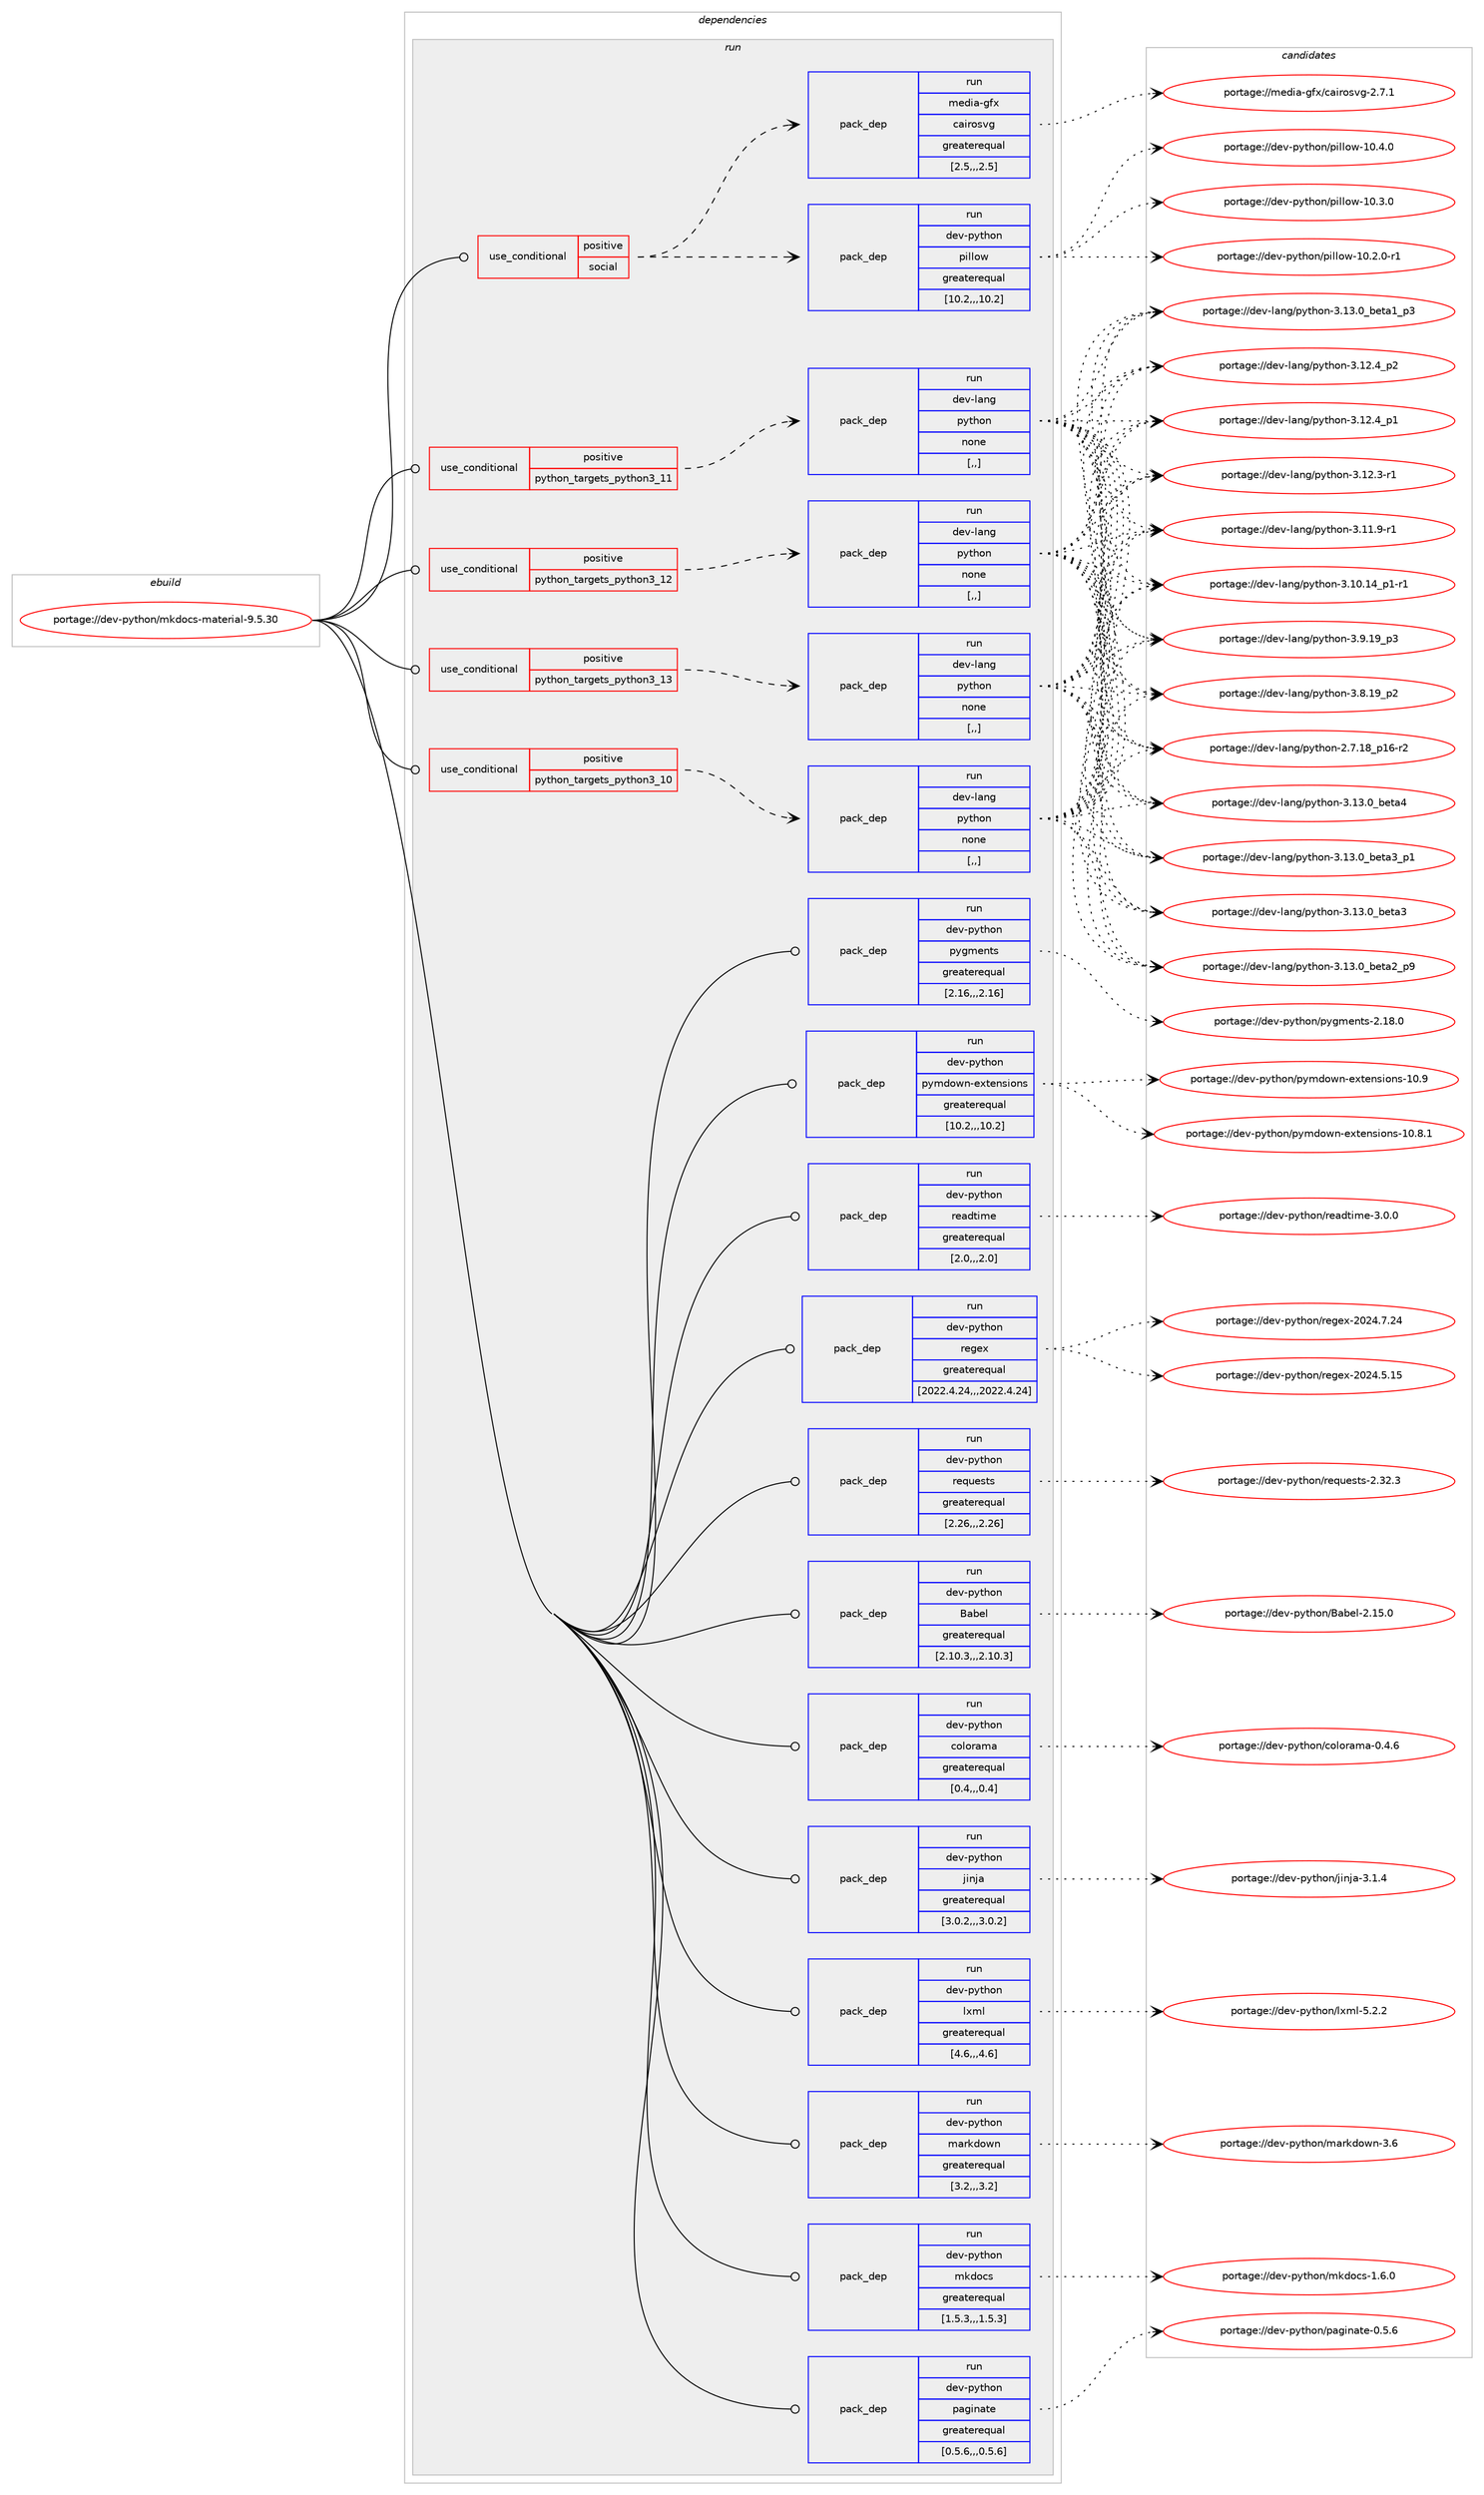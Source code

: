 digraph prolog {

# *************
# Graph options
# *************

newrank=true;
concentrate=true;
compound=true;
graph [rankdir=LR,fontname=Helvetica,fontsize=10,ranksep=1.5];#, ranksep=2.5, nodesep=0.2];
edge  [arrowhead=vee];
node  [fontname=Helvetica,fontsize=10];

# **********
# The ebuild
# **********

subgraph cluster_leftcol {
color=gray;
label=<<i>ebuild</i>>;
id [label="portage://dev-python/mkdocs-material-9.5.30", color=red, width=4, href="../dev-python/mkdocs-material-9.5.30.svg"];
}

# ****************
# The dependencies
# ****************

subgraph cluster_midcol {
color=gray;
label=<<i>dependencies</i>>;
subgraph cluster_compile {
fillcolor="#eeeeee";
style=filled;
label=<<i>compile</i>>;
}
subgraph cluster_compileandrun {
fillcolor="#eeeeee";
style=filled;
label=<<i>compile and run</i>>;
}
subgraph cluster_run {
fillcolor="#eeeeee";
style=filled;
label=<<i>run</i>>;
subgraph cond34970 {
dependency151725 [label=<<TABLE BORDER="0" CELLBORDER="1" CELLSPACING="0" CELLPADDING="4"><TR><TD ROWSPAN="3" CELLPADDING="10">use_conditional</TD></TR><TR><TD>positive</TD></TR><TR><TD>python_targets_python3_10</TD></TR></TABLE>>, shape=none, color=red];
subgraph pack115506 {
dependency151726 [label=<<TABLE BORDER="0" CELLBORDER="1" CELLSPACING="0" CELLPADDING="4" WIDTH="220"><TR><TD ROWSPAN="6" CELLPADDING="30">pack_dep</TD></TR><TR><TD WIDTH="110">run</TD></TR><TR><TD>dev-lang</TD></TR><TR><TD>python</TD></TR><TR><TD>none</TD></TR><TR><TD>[,,]</TD></TR></TABLE>>, shape=none, color=blue];
}
dependency151725:e -> dependency151726:w [weight=20,style="dashed",arrowhead="vee"];
}
id:e -> dependency151725:w [weight=20,style="solid",arrowhead="odot"];
subgraph cond34971 {
dependency151727 [label=<<TABLE BORDER="0" CELLBORDER="1" CELLSPACING="0" CELLPADDING="4"><TR><TD ROWSPAN="3" CELLPADDING="10">use_conditional</TD></TR><TR><TD>positive</TD></TR><TR><TD>python_targets_python3_11</TD></TR></TABLE>>, shape=none, color=red];
subgraph pack115507 {
dependency151728 [label=<<TABLE BORDER="0" CELLBORDER="1" CELLSPACING="0" CELLPADDING="4" WIDTH="220"><TR><TD ROWSPAN="6" CELLPADDING="30">pack_dep</TD></TR><TR><TD WIDTH="110">run</TD></TR><TR><TD>dev-lang</TD></TR><TR><TD>python</TD></TR><TR><TD>none</TD></TR><TR><TD>[,,]</TD></TR></TABLE>>, shape=none, color=blue];
}
dependency151727:e -> dependency151728:w [weight=20,style="dashed",arrowhead="vee"];
}
id:e -> dependency151727:w [weight=20,style="solid",arrowhead="odot"];
subgraph cond34972 {
dependency151729 [label=<<TABLE BORDER="0" CELLBORDER="1" CELLSPACING="0" CELLPADDING="4"><TR><TD ROWSPAN="3" CELLPADDING="10">use_conditional</TD></TR><TR><TD>positive</TD></TR><TR><TD>python_targets_python3_12</TD></TR></TABLE>>, shape=none, color=red];
subgraph pack115508 {
dependency151730 [label=<<TABLE BORDER="0" CELLBORDER="1" CELLSPACING="0" CELLPADDING="4" WIDTH="220"><TR><TD ROWSPAN="6" CELLPADDING="30">pack_dep</TD></TR><TR><TD WIDTH="110">run</TD></TR><TR><TD>dev-lang</TD></TR><TR><TD>python</TD></TR><TR><TD>none</TD></TR><TR><TD>[,,]</TD></TR></TABLE>>, shape=none, color=blue];
}
dependency151729:e -> dependency151730:w [weight=20,style="dashed",arrowhead="vee"];
}
id:e -> dependency151729:w [weight=20,style="solid",arrowhead="odot"];
subgraph cond34973 {
dependency151731 [label=<<TABLE BORDER="0" CELLBORDER="1" CELLSPACING="0" CELLPADDING="4"><TR><TD ROWSPAN="3" CELLPADDING="10">use_conditional</TD></TR><TR><TD>positive</TD></TR><TR><TD>python_targets_python3_13</TD></TR></TABLE>>, shape=none, color=red];
subgraph pack115509 {
dependency151732 [label=<<TABLE BORDER="0" CELLBORDER="1" CELLSPACING="0" CELLPADDING="4" WIDTH="220"><TR><TD ROWSPAN="6" CELLPADDING="30">pack_dep</TD></TR><TR><TD WIDTH="110">run</TD></TR><TR><TD>dev-lang</TD></TR><TR><TD>python</TD></TR><TR><TD>none</TD></TR><TR><TD>[,,]</TD></TR></TABLE>>, shape=none, color=blue];
}
dependency151731:e -> dependency151732:w [weight=20,style="dashed",arrowhead="vee"];
}
id:e -> dependency151731:w [weight=20,style="solid",arrowhead="odot"];
subgraph cond34974 {
dependency151733 [label=<<TABLE BORDER="0" CELLBORDER="1" CELLSPACING="0" CELLPADDING="4"><TR><TD ROWSPAN="3" CELLPADDING="10">use_conditional</TD></TR><TR><TD>positive</TD></TR><TR><TD>social</TD></TR></TABLE>>, shape=none, color=red];
subgraph pack115510 {
dependency151734 [label=<<TABLE BORDER="0" CELLBORDER="1" CELLSPACING="0" CELLPADDING="4" WIDTH="220"><TR><TD ROWSPAN="6" CELLPADDING="30">pack_dep</TD></TR><TR><TD WIDTH="110">run</TD></TR><TR><TD>dev-python</TD></TR><TR><TD>pillow</TD></TR><TR><TD>greaterequal</TD></TR><TR><TD>[10.2,,,10.2]</TD></TR></TABLE>>, shape=none, color=blue];
}
dependency151733:e -> dependency151734:w [weight=20,style="dashed",arrowhead="vee"];
subgraph pack115511 {
dependency151735 [label=<<TABLE BORDER="0" CELLBORDER="1" CELLSPACING="0" CELLPADDING="4" WIDTH="220"><TR><TD ROWSPAN="6" CELLPADDING="30">pack_dep</TD></TR><TR><TD WIDTH="110">run</TD></TR><TR><TD>media-gfx</TD></TR><TR><TD>cairosvg</TD></TR><TR><TD>greaterequal</TD></TR><TR><TD>[2.5,,,2.5]</TD></TR></TABLE>>, shape=none, color=blue];
}
dependency151733:e -> dependency151735:w [weight=20,style="dashed",arrowhead="vee"];
}
id:e -> dependency151733:w [weight=20,style="solid",arrowhead="odot"];
subgraph pack115512 {
dependency151736 [label=<<TABLE BORDER="0" CELLBORDER="1" CELLSPACING="0" CELLPADDING="4" WIDTH="220"><TR><TD ROWSPAN="6" CELLPADDING="30">pack_dep</TD></TR><TR><TD WIDTH="110">run</TD></TR><TR><TD>dev-python</TD></TR><TR><TD>Babel</TD></TR><TR><TD>greaterequal</TD></TR><TR><TD>[2.10.3,,,2.10.3]</TD></TR></TABLE>>, shape=none, color=blue];
}
id:e -> dependency151736:w [weight=20,style="solid",arrowhead="odot"];
subgraph pack115513 {
dependency151737 [label=<<TABLE BORDER="0" CELLBORDER="1" CELLSPACING="0" CELLPADDING="4" WIDTH="220"><TR><TD ROWSPAN="6" CELLPADDING="30">pack_dep</TD></TR><TR><TD WIDTH="110">run</TD></TR><TR><TD>dev-python</TD></TR><TR><TD>colorama</TD></TR><TR><TD>greaterequal</TD></TR><TR><TD>[0.4,,,0.4]</TD></TR></TABLE>>, shape=none, color=blue];
}
id:e -> dependency151737:w [weight=20,style="solid",arrowhead="odot"];
subgraph pack115514 {
dependency151738 [label=<<TABLE BORDER="0" CELLBORDER="1" CELLSPACING="0" CELLPADDING="4" WIDTH="220"><TR><TD ROWSPAN="6" CELLPADDING="30">pack_dep</TD></TR><TR><TD WIDTH="110">run</TD></TR><TR><TD>dev-python</TD></TR><TR><TD>jinja</TD></TR><TR><TD>greaterequal</TD></TR><TR><TD>[3.0.2,,,3.0.2]</TD></TR></TABLE>>, shape=none, color=blue];
}
id:e -> dependency151738:w [weight=20,style="solid",arrowhead="odot"];
subgraph pack115515 {
dependency151739 [label=<<TABLE BORDER="0" CELLBORDER="1" CELLSPACING="0" CELLPADDING="4" WIDTH="220"><TR><TD ROWSPAN="6" CELLPADDING="30">pack_dep</TD></TR><TR><TD WIDTH="110">run</TD></TR><TR><TD>dev-python</TD></TR><TR><TD>lxml</TD></TR><TR><TD>greaterequal</TD></TR><TR><TD>[4.6,,,4.6]</TD></TR></TABLE>>, shape=none, color=blue];
}
id:e -> dependency151739:w [weight=20,style="solid",arrowhead="odot"];
subgraph pack115516 {
dependency151740 [label=<<TABLE BORDER="0" CELLBORDER="1" CELLSPACING="0" CELLPADDING="4" WIDTH="220"><TR><TD ROWSPAN="6" CELLPADDING="30">pack_dep</TD></TR><TR><TD WIDTH="110">run</TD></TR><TR><TD>dev-python</TD></TR><TR><TD>markdown</TD></TR><TR><TD>greaterequal</TD></TR><TR><TD>[3.2,,,3.2]</TD></TR></TABLE>>, shape=none, color=blue];
}
id:e -> dependency151740:w [weight=20,style="solid",arrowhead="odot"];
subgraph pack115517 {
dependency151741 [label=<<TABLE BORDER="0" CELLBORDER="1" CELLSPACING="0" CELLPADDING="4" WIDTH="220"><TR><TD ROWSPAN="6" CELLPADDING="30">pack_dep</TD></TR><TR><TD WIDTH="110">run</TD></TR><TR><TD>dev-python</TD></TR><TR><TD>mkdocs</TD></TR><TR><TD>greaterequal</TD></TR><TR><TD>[1.5.3,,,1.5.3]</TD></TR></TABLE>>, shape=none, color=blue];
}
id:e -> dependency151741:w [weight=20,style="solid",arrowhead="odot"];
subgraph pack115518 {
dependency151742 [label=<<TABLE BORDER="0" CELLBORDER="1" CELLSPACING="0" CELLPADDING="4" WIDTH="220"><TR><TD ROWSPAN="6" CELLPADDING="30">pack_dep</TD></TR><TR><TD WIDTH="110">run</TD></TR><TR><TD>dev-python</TD></TR><TR><TD>paginate</TD></TR><TR><TD>greaterequal</TD></TR><TR><TD>[0.5.6,,,0.5.6]</TD></TR></TABLE>>, shape=none, color=blue];
}
id:e -> dependency151742:w [weight=20,style="solid",arrowhead="odot"];
subgraph pack115519 {
dependency151743 [label=<<TABLE BORDER="0" CELLBORDER="1" CELLSPACING="0" CELLPADDING="4" WIDTH="220"><TR><TD ROWSPAN="6" CELLPADDING="30">pack_dep</TD></TR><TR><TD WIDTH="110">run</TD></TR><TR><TD>dev-python</TD></TR><TR><TD>pygments</TD></TR><TR><TD>greaterequal</TD></TR><TR><TD>[2.16,,,2.16]</TD></TR></TABLE>>, shape=none, color=blue];
}
id:e -> dependency151743:w [weight=20,style="solid",arrowhead="odot"];
subgraph pack115520 {
dependency151744 [label=<<TABLE BORDER="0" CELLBORDER="1" CELLSPACING="0" CELLPADDING="4" WIDTH="220"><TR><TD ROWSPAN="6" CELLPADDING="30">pack_dep</TD></TR><TR><TD WIDTH="110">run</TD></TR><TR><TD>dev-python</TD></TR><TR><TD>pymdown-extensions</TD></TR><TR><TD>greaterequal</TD></TR><TR><TD>[10.2,,,10.2]</TD></TR></TABLE>>, shape=none, color=blue];
}
id:e -> dependency151744:w [weight=20,style="solid",arrowhead="odot"];
subgraph pack115521 {
dependency151745 [label=<<TABLE BORDER="0" CELLBORDER="1" CELLSPACING="0" CELLPADDING="4" WIDTH="220"><TR><TD ROWSPAN="6" CELLPADDING="30">pack_dep</TD></TR><TR><TD WIDTH="110">run</TD></TR><TR><TD>dev-python</TD></TR><TR><TD>readtime</TD></TR><TR><TD>greaterequal</TD></TR><TR><TD>[2.0,,,2.0]</TD></TR></TABLE>>, shape=none, color=blue];
}
id:e -> dependency151745:w [weight=20,style="solid",arrowhead="odot"];
subgraph pack115522 {
dependency151746 [label=<<TABLE BORDER="0" CELLBORDER="1" CELLSPACING="0" CELLPADDING="4" WIDTH="220"><TR><TD ROWSPAN="6" CELLPADDING="30">pack_dep</TD></TR><TR><TD WIDTH="110">run</TD></TR><TR><TD>dev-python</TD></TR><TR><TD>regex</TD></TR><TR><TD>greaterequal</TD></TR><TR><TD>[2022.4.24,,,2022.4.24]</TD></TR></TABLE>>, shape=none, color=blue];
}
id:e -> dependency151746:w [weight=20,style="solid",arrowhead="odot"];
subgraph pack115523 {
dependency151747 [label=<<TABLE BORDER="0" CELLBORDER="1" CELLSPACING="0" CELLPADDING="4" WIDTH="220"><TR><TD ROWSPAN="6" CELLPADDING="30">pack_dep</TD></TR><TR><TD WIDTH="110">run</TD></TR><TR><TD>dev-python</TD></TR><TR><TD>requests</TD></TR><TR><TD>greaterequal</TD></TR><TR><TD>[2.26,,,2.26]</TD></TR></TABLE>>, shape=none, color=blue];
}
id:e -> dependency151747:w [weight=20,style="solid",arrowhead="odot"];
}
}

# **************
# The candidates
# **************

subgraph cluster_choices {
rank=same;
color=gray;
label=<<i>candidates</i>>;

subgraph choice115506 {
color=black;
nodesep=1;
choice1001011184510897110103471121211161041111104551464951464895981011169752 [label="portage://dev-lang/python-3.13.0_beta4", color=red, width=4,href="../dev-lang/python-3.13.0_beta4.svg"];
choice10010111845108971101034711212111610411111045514649514648959810111697519511249 [label="portage://dev-lang/python-3.13.0_beta3_p1", color=red, width=4,href="../dev-lang/python-3.13.0_beta3_p1.svg"];
choice1001011184510897110103471121211161041111104551464951464895981011169751 [label="portage://dev-lang/python-3.13.0_beta3", color=red, width=4,href="../dev-lang/python-3.13.0_beta3.svg"];
choice10010111845108971101034711212111610411111045514649514648959810111697509511257 [label="portage://dev-lang/python-3.13.0_beta2_p9", color=red, width=4,href="../dev-lang/python-3.13.0_beta2_p9.svg"];
choice10010111845108971101034711212111610411111045514649514648959810111697499511251 [label="portage://dev-lang/python-3.13.0_beta1_p3", color=red, width=4,href="../dev-lang/python-3.13.0_beta1_p3.svg"];
choice100101118451089711010347112121116104111110455146495046529511250 [label="portage://dev-lang/python-3.12.4_p2", color=red, width=4,href="../dev-lang/python-3.12.4_p2.svg"];
choice100101118451089711010347112121116104111110455146495046529511249 [label="portage://dev-lang/python-3.12.4_p1", color=red, width=4,href="../dev-lang/python-3.12.4_p1.svg"];
choice100101118451089711010347112121116104111110455146495046514511449 [label="portage://dev-lang/python-3.12.3-r1", color=red, width=4,href="../dev-lang/python-3.12.3-r1.svg"];
choice100101118451089711010347112121116104111110455146494946574511449 [label="portage://dev-lang/python-3.11.9-r1", color=red, width=4,href="../dev-lang/python-3.11.9-r1.svg"];
choice100101118451089711010347112121116104111110455146494846495295112494511449 [label="portage://dev-lang/python-3.10.14_p1-r1", color=red, width=4,href="../dev-lang/python-3.10.14_p1-r1.svg"];
choice100101118451089711010347112121116104111110455146574649579511251 [label="portage://dev-lang/python-3.9.19_p3", color=red, width=4,href="../dev-lang/python-3.9.19_p3.svg"];
choice100101118451089711010347112121116104111110455146564649579511250 [label="portage://dev-lang/python-3.8.19_p2", color=red, width=4,href="../dev-lang/python-3.8.19_p2.svg"];
choice100101118451089711010347112121116104111110455046554649569511249544511450 [label="portage://dev-lang/python-2.7.18_p16-r2", color=red, width=4,href="../dev-lang/python-2.7.18_p16-r2.svg"];
dependency151726:e -> choice1001011184510897110103471121211161041111104551464951464895981011169752:w [style=dotted,weight="100"];
dependency151726:e -> choice10010111845108971101034711212111610411111045514649514648959810111697519511249:w [style=dotted,weight="100"];
dependency151726:e -> choice1001011184510897110103471121211161041111104551464951464895981011169751:w [style=dotted,weight="100"];
dependency151726:e -> choice10010111845108971101034711212111610411111045514649514648959810111697509511257:w [style=dotted,weight="100"];
dependency151726:e -> choice10010111845108971101034711212111610411111045514649514648959810111697499511251:w [style=dotted,weight="100"];
dependency151726:e -> choice100101118451089711010347112121116104111110455146495046529511250:w [style=dotted,weight="100"];
dependency151726:e -> choice100101118451089711010347112121116104111110455146495046529511249:w [style=dotted,weight="100"];
dependency151726:e -> choice100101118451089711010347112121116104111110455146495046514511449:w [style=dotted,weight="100"];
dependency151726:e -> choice100101118451089711010347112121116104111110455146494946574511449:w [style=dotted,weight="100"];
dependency151726:e -> choice100101118451089711010347112121116104111110455146494846495295112494511449:w [style=dotted,weight="100"];
dependency151726:e -> choice100101118451089711010347112121116104111110455146574649579511251:w [style=dotted,weight="100"];
dependency151726:e -> choice100101118451089711010347112121116104111110455146564649579511250:w [style=dotted,weight="100"];
dependency151726:e -> choice100101118451089711010347112121116104111110455046554649569511249544511450:w [style=dotted,weight="100"];
}
subgraph choice115507 {
color=black;
nodesep=1;
choice1001011184510897110103471121211161041111104551464951464895981011169752 [label="portage://dev-lang/python-3.13.0_beta4", color=red, width=4,href="../dev-lang/python-3.13.0_beta4.svg"];
choice10010111845108971101034711212111610411111045514649514648959810111697519511249 [label="portage://dev-lang/python-3.13.0_beta3_p1", color=red, width=4,href="../dev-lang/python-3.13.0_beta3_p1.svg"];
choice1001011184510897110103471121211161041111104551464951464895981011169751 [label="portage://dev-lang/python-3.13.0_beta3", color=red, width=4,href="../dev-lang/python-3.13.0_beta3.svg"];
choice10010111845108971101034711212111610411111045514649514648959810111697509511257 [label="portage://dev-lang/python-3.13.0_beta2_p9", color=red, width=4,href="../dev-lang/python-3.13.0_beta2_p9.svg"];
choice10010111845108971101034711212111610411111045514649514648959810111697499511251 [label="portage://dev-lang/python-3.13.0_beta1_p3", color=red, width=4,href="../dev-lang/python-3.13.0_beta1_p3.svg"];
choice100101118451089711010347112121116104111110455146495046529511250 [label="portage://dev-lang/python-3.12.4_p2", color=red, width=4,href="../dev-lang/python-3.12.4_p2.svg"];
choice100101118451089711010347112121116104111110455146495046529511249 [label="portage://dev-lang/python-3.12.4_p1", color=red, width=4,href="../dev-lang/python-3.12.4_p1.svg"];
choice100101118451089711010347112121116104111110455146495046514511449 [label="portage://dev-lang/python-3.12.3-r1", color=red, width=4,href="../dev-lang/python-3.12.3-r1.svg"];
choice100101118451089711010347112121116104111110455146494946574511449 [label="portage://dev-lang/python-3.11.9-r1", color=red, width=4,href="../dev-lang/python-3.11.9-r1.svg"];
choice100101118451089711010347112121116104111110455146494846495295112494511449 [label="portage://dev-lang/python-3.10.14_p1-r1", color=red, width=4,href="../dev-lang/python-3.10.14_p1-r1.svg"];
choice100101118451089711010347112121116104111110455146574649579511251 [label="portage://dev-lang/python-3.9.19_p3", color=red, width=4,href="../dev-lang/python-3.9.19_p3.svg"];
choice100101118451089711010347112121116104111110455146564649579511250 [label="portage://dev-lang/python-3.8.19_p2", color=red, width=4,href="../dev-lang/python-3.8.19_p2.svg"];
choice100101118451089711010347112121116104111110455046554649569511249544511450 [label="portage://dev-lang/python-2.7.18_p16-r2", color=red, width=4,href="../dev-lang/python-2.7.18_p16-r2.svg"];
dependency151728:e -> choice1001011184510897110103471121211161041111104551464951464895981011169752:w [style=dotted,weight="100"];
dependency151728:e -> choice10010111845108971101034711212111610411111045514649514648959810111697519511249:w [style=dotted,weight="100"];
dependency151728:e -> choice1001011184510897110103471121211161041111104551464951464895981011169751:w [style=dotted,weight="100"];
dependency151728:e -> choice10010111845108971101034711212111610411111045514649514648959810111697509511257:w [style=dotted,weight="100"];
dependency151728:e -> choice10010111845108971101034711212111610411111045514649514648959810111697499511251:w [style=dotted,weight="100"];
dependency151728:e -> choice100101118451089711010347112121116104111110455146495046529511250:w [style=dotted,weight="100"];
dependency151728:e -> choice100101118451089711010347112121116104111110455146495046529511249:w [style=dotted,weight="100"];
dependency151728:e -> choice100101118451089711010347112121116104111110455146495046514511449:w [style=dotted,weight="100"];
dependency151728:e -> choice100101118451089711010347112121116104111110455146494946574511449:w [style=dotted,weight="100"];
dependency151728:e -> choice100101118451089711010347112121116104111110455146494846495295112494511449:w [style=dotted,weight="100"];
dependency151728:e -> choice100101118451089711010347112121116104111110455146574649579511251:w [style=dotted,weight="100"];
dependency151728:e -> choice100101118451089711010347112121116104111110455146564649579511250:w [style=dotted,weight="100"];
dependency151728:e -> choice100101118451089711010347112121116104111110455046554649569511249544511450:w [style=dotted,weight="100"];
}
subgraph choice115508 {
color=black;
nodesep=1;
choice1001011184510897110103471121211161041111104551464951464895981011169752 [label="portage://dev-lang/python-3.13.0_beta4", color=red, width=4,href="../dev-lang/python-3.13.0_beta4.svg"];
choice10010111845108971101034711212111610411111045514649514648959810111697519511249 [label="portage://dev-lang/python-3.13.0_beta3_p1", color=red, width=4,href="../dev-lang/python-3.13.0_beta3_p1.svg"];
choice1001011184510897110103471121211161041111104551464951464895981011169751 [label="portage://dev-lang/python-3.13.0_beta3", color=red, width=4,href="../dev-lang/python-3.13.0_beta3.svg"];
choice10010111845108971101034711212111610411111045514649514648959810111697509511257 [label="portage://dev-lang/python-3.13.0_beta2_p9", color=red, width=4,href="../dev-lang/python-3.13.0_beta2_p9.svg"];
choice10010111845108971101034711212111610411111045514649514648959810111697499511251 [label="portage://dev-lang/python-3.13.0_beta1_p3", color=red, width=4,href="../dev-lang/python-3.13.0_beta1_p3.svg"];
choice100101118451089711010347112121116104111110455146495046529511250 [label="portage://dev-lang/python-3.12.4_p2", color=red, width=4,href="../dev-lang/python-3.12.4_p2.svg"];
choice100101118451089711010347112121116104111110455146495046529511249 [label="portage://dev-lang/python-3.12.4_p1", color=red, width=4,href="../dev-lang/python-3.12.4_p1.svg"];
choice100101118451089711010347112121116104111110455146495046514511449 [label="portage://dev-lang/python-3.12.3-r1", color=red, width=4,href="../dev-lang/python-3.12.3-r1.svg"];
choice100101118451089711010347112121116104111110455146494946574511449 [label="portage://dev-lang/python-3.11.9-r1", color=red, width=4,href="../dev-lang/python-3.11.9-r1.svg"];
choice100101118451089711010347112121116104111110455146494846495295112494511449 [label="portage://dev-lang/python-3.10.14_p1-r1", color=red, width=4,href="../dev-lang/python-3.10.14_p1-r1.svg"];
choice100101118451089711010347112121116104111110455146574649579511251 [label="portage://dev-lang/python-3.9.19_p3", color=red, width=4,href="../dev-lang/python-3.9.19_p3.svg"];
choice100101118451089711010347112121116104111110455146564649579511250 [label="portage://dev-lang/python-3.8.19_p2", color=red, width=4,href="../dev-lang/python-3.8.19_p2.svg"];
choice100101118451089711010347112121116104111110455046554649569511249544511450 [label="portage://dev-lang/python-2.7.18_p16-r2", color=red, width=4,href="../dev-lang/python-2.7.18_p16-r2.svg"];
dependency151730:e -> choice1001011184510897110103471121211161041111104551464951464895981011169752:w [style=dotted,weight="100"];
dependency151730:e -> choice10010111845108971101034711212111610411111045514649514648959810111697519511249:w [style=dotted,weight="100"];
dependency151730:e -> choice1001011184510897110103471121211161041111104551464951464895981011169751:w [style=dotted,weight="100"];
dependency151730:e -> choice10010111845108971101034711212111610411111045514649514648959810111697509511257:w [style=dotted,weight="100"];
dependency151730:e -> choice10010111845108971101034711212111610411111045514649514648959810111697499511251:w [style=dotted,weight="100"];
dependency151730:e -> choice100101118451089711010347112121116104111110455146495046529511250:w [style=dotted,weight="100"];
dependency151730:e -> choice100101118451089711010347112121116104111110455146495046529511249:w [style=dotted,weight="100"];
dependency151730:e -> choice100101118451089711010347112121116104111110455146495046514511449:w [style=dotted,weight="100"];
dependency151730:e -> choice100101118451089711010347112121116104111110455146494946574511449:w [style=dotted,weight="100"];
dependency151730:e -> choice100101118451089711010347112121116104111110455146494846495295112494511449:w [style=dotted,weight="100"];
dependency151730:e -> choice100101118451089711010347112121116104111110455146574649579511251:w [style=dotted,weight="100"];
dependency151730:e -> choice100101118451089711010347112121116104111110455146564649579511250:w [style=dotted,weight="100"];
dependency151730:e -> choice100101118451089711010347112121116104111110455046554649569511249544511450:w [style=dotted,weight="100"];
}
subgraph choice115509 {
color=black;
nodesep=1;
choice1001011184510897110103471121211161041111104551464951464895981011169752 [label="portage://dev-lang/python-3.13.0_beta4", color=red, width=4,href="../dev-lang/python-3.13.0_beta4.svg"];
choice10010111845108971101034711212111610411111045514649514648959810111697519511249 [label="portage://dev-lang/python-3.13.0_beta3_p1", color=red, width=4,href="../dev-lang/python-3.13.0_beta3_p1.svg"];
choice1001011184510897110103471121211161041111104551464951464895981011169751 [label="portage://dev-lang/python-3.13.0_beta3", color=red, width=4,href="../dev-lang/python-3.13.0_beta3.svg"];
choice10010111845108971101034711212111610411111045514649514648959810111697509511257 [label="portage://dev-lang/python-3.13.0_beta2_p9", color=red, width=4,href="../dev-lang/python-3.13.0_beta2_p9.svg"];
choice10010111845108971101034711212111610411111045514649514648959810111697499511251 [label="portage://dev-lang/python-3.13.0_beta1_p3", color=red, width=4,href="../dev-lang/python-3.13.0_beta1_p3.svg"];
choice100101118451089711010347112121116104111110455146495046529511250 [label="portage://dev-lang/python-3.12.4_p2", color=red, width=4,href="../dev-lang/python-3.12.4_p2.svg"];
choice100101118451089711010347112121116104111110455146495046529511249 [label="portage://dev-lang/python-3.12.4_p1", color=red, width=4,href="../dev-lang/python-3.12.4_p1.svg"];
choice100101118451089711010347112121116104111110455146495046514511449 [label="portage://dev-lang/python-3.12.3-r1", color=red, width=4,href="../dev-lang/python-3.12.3-r1.svg"];
choice100101118451089711010347112121116104111110455146494946574511449 [label="portage://dev-lang/python-3.11.9-r1", color=red, width=4,href="../dev-lang/python-3.11.9-r1.svg"];
choice100101118451089711010347112121116104111110455146494846495295112494511449 [label="portage://dev-lang/python-3.10.14_p1-r1", color=red, width=4,href="../dev-lang/python-3.10.14_p1-r1.svg"];
choice100101118451089711010347112121116104111110455146574649579511251 [label="portage://dev-lang/python-3.9.19_p3", color=red, width=4,href="../dev-lang/python-3.9.19_p3.svg"];
choice100101118451089711010347112121116104111110455146564649579511250 [label="portage://dev-lang/python-3.8.19_p2", color=red, width=4,href="../dev-lang/python-3.8.19_p2.svg"];
choice100101118451089711010347112121116104111110455046554649569511249544511450 [label="portage://dev-lang/python-2.7.18_p16-r2", color=red, width=4,href="../dev-lang/python-2.7.18_p16-r2.svg"];
dependency151732:e -> choice1001011184510897110103471121211161041111104551464951464895981011169752:w [style=dotted,weight="100"];
dependency151732:e -> choice10010111845108971101034711212111610411111045514649514648959810111697519511249:w [style=dotted,weight="100"];
dependency151732:e -> choice1001011184510897110103471121211161041111104551464951464895981011169751:w [style=dotted,weight="100"];
dependency151732:e -> choice10010111845108971101034711212111610411111045514649514648959810111697509511257:w [style=dotted,weight="100"];
dependency151732:e -> choice10010111845108971101034711212111610411111045514649514648959810111697499511251:w [style=dotted,weight="100"];
dependency151732:e -> choice100101118451089711010347112121116104111110455146495046529511250:w [style=dotted,weight="100"];
dependency151732:e -> choice100101118451089711010347112121116104111110455146495046529511249:w [style=dotted,weight="100"];
dependency151732:e -> choice100101118451089711010347112121116104111110455146495046514511449:w [style=dotted,weight="100"];
dependency151732:e -> choice100101118451089711010347112121116104111110455146494946574511449:w [style=dotted,weight="100"];
dependency151732:e -> choice100101118451089711010347112121116104111110455146494846495295112494511449:w [style=dotted,weight="100"];
dependency151732:e -> choice100101118451089711010347112121116104111110455146574649579511251:w [style=dotted,weight="100"];
dependency151732:e -> choice100101118451089711010347112121116104111110455146564649579511250:w [style=dotted,weight="100"];
dependency151732:e -> choice100101118451089711010347112121116104111110455046554649569511249544511450:w [style=dotted,weight="100"];
}
subgraph choice115510 {
color=black;
nodesep=1;
choice100101118451121211161041111104711210510810811111945494846524648 [label="portage://dev-python/pillow-10.4.0", color=red, width=4,href="../dev-python/pillow-10.4.0.svg"];
choice100101118451121211161041111104711210510810811111945494846514648 [label="portage://dev-python/pillow-10.3.0", color=red, width=4,href="../dev-python/pillow-10.3.0.svg"];
choice1001011184511212111610411111047112105108108111119454948465046484511449 [label="portage://dev-python/pillow-10.2.0-r1", color=red, width=4,href="../dev-python/pillow-10.2.0-r1.svg"];
dependency151734:e -> choice100101118451121211161041111104711210510810811111945494846524648:w [style=dotted,weight="100"];
dependency151734:e -> choice100101118451121211161041111104711210510810811111945494846514648:w [style=dotted,weight="100"];
dependency151734:e -> choice1001011184511212111610411111047112105108108111119454948465046484511449:w [style=dotted,weight="100"];
}
subgraph choice115511 {
color=black;
nodesep=1;
choice1091011001059745103102120479997105114111115118103455046554649 [label="portage://media-gfx/cairosvg-2.7.1", color=red, width=4,href="../media-gfx/cairosvg-2.7.1.svg"];
dependency151735:e -> choice1091011001059745103102120479997105114111115118103455046554649:w [style=dotted,weight="100"];
}
subgraph choice115512 {
color=black;
nodesep=1;
choice100101118451121211161041111104766979810110845504649534648 [label="portage://dev-python/Babel-2.15.0", color=red, width=4,href="../dev-python/Babel-2.15.0.svg"];
dependency151736:e -> choice100101118451121211161041111104766979810110845504649534648:w [style=dotted,weight="100"];
}
subgraph choice115513 {
color=black;
nodesep=1;
choice1001011184511212111610411111047991111081111149710997454846524654 [label="portage://dev-python/colorama-0.4.6", color=red, width=4,href="../dev-python/colorama-0.4.6.svg"];
dependency151737:e -> choice1001011184511212111610411111047991111081111149710997454846524654:w [style=dotted,weight="100"];
}
subgraph choice115514 {
color=black;
nodesep=1;
choice100101118451121211161041111104710610511010697455146494652 [label="portage://dev-python/jinja-3.1.4", color=red, width=4,href="../dev-python/jinja-3.1.4.svg"];
dependency151738:e -> choice100101118451121211161041111104710610511010697455146494652:w [style=dotted,weight="100"];
}
subgraph choice115515 {
color=black;
nodesep=1;
choice1001011184511212111610411111047108120109108455346504650 [label="portage://dev-python/lxml-5.2.2", color=red, width=4,href="../dev-python/lxml-5.2.2.svg"];
dependency151739:e -> choice1001011184511212111610411111047108120109108455346504650:w [style=dotted,weight="100"];
}
subgraph choice115516 {
color=black;
nodesep=1;
choice10010111845112121116104111110471099711410710011111911045514654 [label="portage://dev-python/markdown-3.6", color=red, width=4,href="../dev-python/markdown-3.6.svg"];
dependency151740:e -> choice10010111845112121116104111110471099711410710011111911045514654:w [style=dotted,weight="100"];
}
subgraph choice115517 {
color=black;
nodesep=1;
choice100101118451121211161041111104710910710011199115454946544648 [label="portage://dev-python/mkdocs-1.6.0", color=red, width=4,href="../dev-python/mkdocs-1.6.0.svg"];
dependency151741:e -> choice100101118451121211161041111104710910710011199115454946544648:w [style=dotted,weight="100"];
}
subgraph choice115518 {
color=black;
nodesep=1;
choice10010111845112121116104111110471129710310511097116101454846534654 [label="portage://dev-python/paginate-0.5.6", color=red, width=4,href="../dev-python/paginate-0.5.6.svg"];
dependency151742:e -> choice10010111845112121116104111110471129710310511097116101454846534654:w [style=dotted,weight="100"];
}
subgraph choice115519 {
color=black;
nodesep=1;
choice100101118451121211161041111104711212110310910111011611545504649564648 [label="portage://dev-python/pygments-2.18.0", color=red, width=4,href="../dev-python/pygments-2.18.0.svg"];
dependency151743:e -> choice100101118451121211161041111104711212110310910111011611545504649564648:w [style=dotted,weight="100"];
}
subgraph choice115520 {
color=black;
nodesep=1;
choice1001011184511212111610411111047112121109100111119110451011201161011101151051111101154549484657 [label="portage://dev-python/pymdown-extensions-10.9", color=red, width=4,href="../dev-python/pymdown-extensions-10.9.svg"];
choice10010111845112121116104111110471121211091001111191104510112011610111011510511111011545494846564649 [label="portage://dev-python/pymdown-extensions-10.8.1", color=red, width=4,href="../dev-python/pymdown-extensions-10.8.1.svg"];
dependency151744:e -> choice1001011184511212111610411111047112121109100111119110451011201161011101151051111101154549484657:w [style=dotted,weight="100"];
dependency151744:e -> choice10010111845112121116104111110471121211091001111191104510112011610111011510511111011545494846564649:w [style=dotted,weight="100"];
}
subgraph choice115521 {
color=black;
nodesep=1;
choice100101118451121211161041111104711410197100116105109101455146484648 [label="portage://dev-python/readtime-3.0.0", color=red, width=4,href="../dev-python/readtime-3.0.0.svg"];
dependency151745:e -> choice100101118451121211161041111104711410197100116105109101455146484648:w [style=dotted,weight="100"];
}
subgraph choice115522 {
color=black;
nodesep=1;
choice100101118451121211161041111104711410110310112045504850524655465052 [label="portage://dev-python/regex-2024.7.24", color=red, width=4,href="../dev-python/regex-2024.7.24.svg"];
choice100101118451121211161041111104711410110310112045504850524653464953 [label="portage://dev-python/regex-2024.5.15", color=red, width=4,href="../dev-python/regex-2024.5.15.svg"];
dependency151746:e -> choice100101118451121211161041111104711410110310112045504850524655465052:w [style=dotted,weight="100"];
dependency151746:e -> choice100101118451121211161041111104711410110310112045504850524653464953:w [style=dotted,weight="100"];
}
subgraph choice115523 {
color=black;
nodesep=1;
choice100101118451121211161041111104711410111311710111511611545504651504651 [label="portage://dev-python/requests-2.32.3", color=red, width=4,href="../dev-python/requests-2.32.3.svg"];
dependency151747:e -> choice100101118451121211161041111104711410111311710111511611545504651504651:w [style=dotted,weight="100"];
}
}

}
